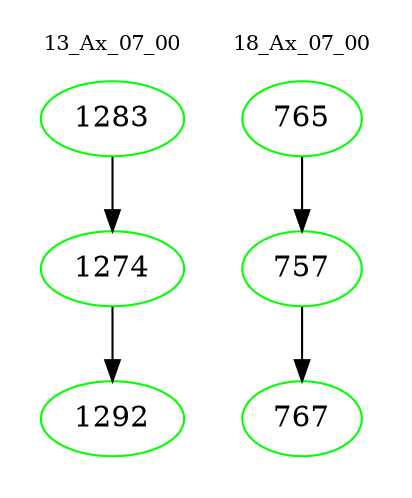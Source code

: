 digraph{
subgraph cluster_0 {
color = white
label = "13_Ax_07_00";
fontsize=10;
T0_1283 [label="1283", color="green"]
T0_1283 -> T0_1274 [color="black"]
T0_1274 [label="1274", color="green"]
T0_1274 -> T0_1292 [color="black"]
T0_1292 [label="1292", color="green"]
}
subgraph cluster_1 {
color = white
label = "18_Ax_07_00";
fontsize=10;
T1_765 [label="765", color="green"]
T1_765 -> T1_757 [color="black"]
T1_757 [label="757", color="green"]
T1_757 -> T1_767 [color="black"]
T1_767 [label="767", color="green"]
}
}
